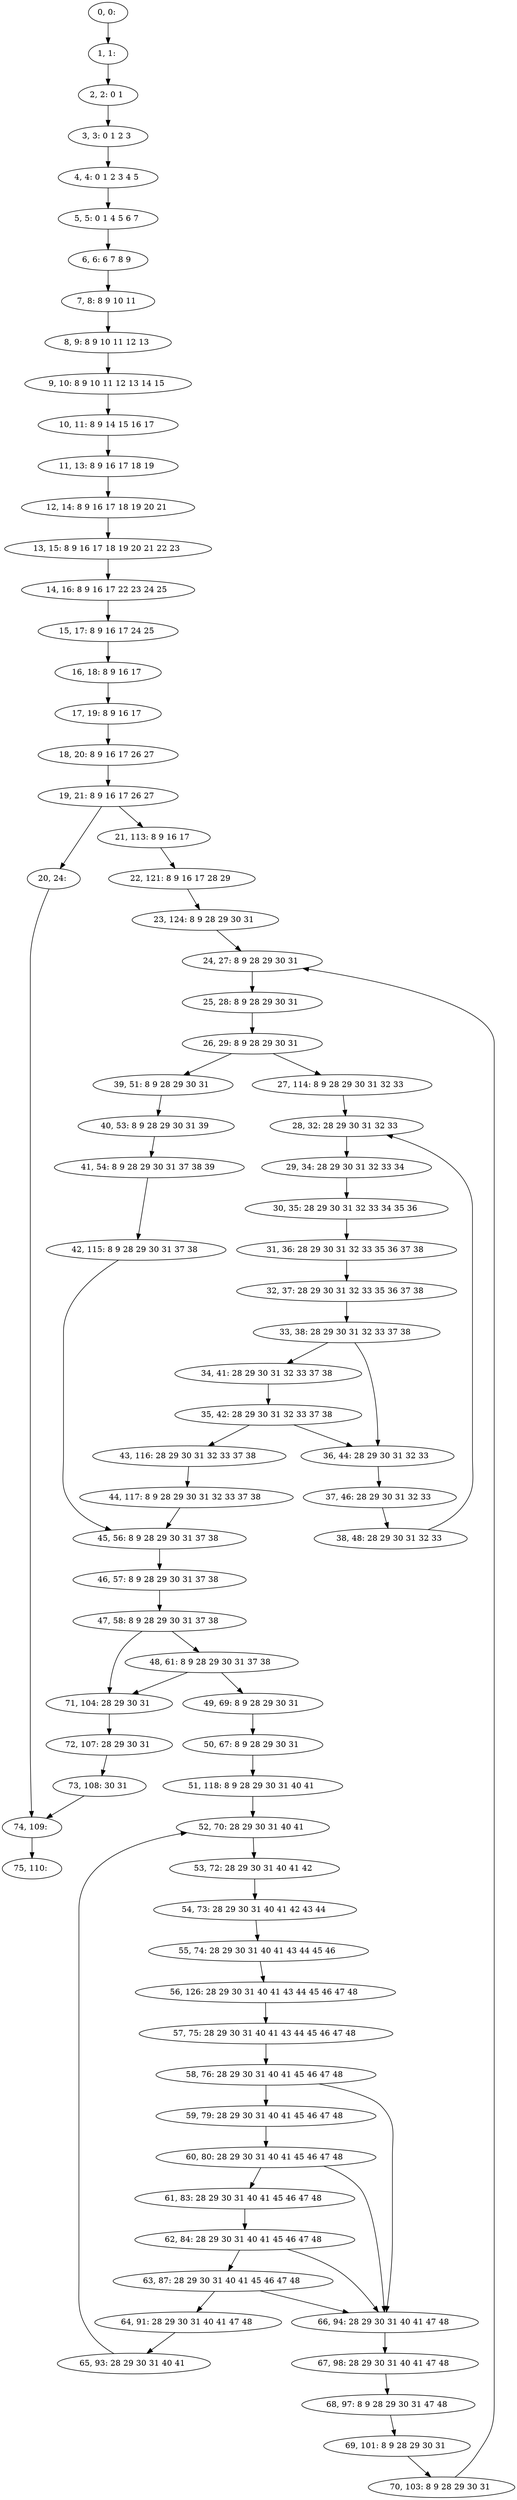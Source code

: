 digraph G {
0[label="0, 0: "];
1[label="1, 1: "];
2[label="2, 2: 0 1 "];
3[label="3, 3: 0 1 2 3 "];
4[label="4, 4: 0 1 2 3 4 5 "];
5[label="5, 5: 0 1 4 5 6 7 "];
6[label="6, 6: 6 7 8 9 "];
7[label="7, 8: 8 9 10 11 "];
8[label="8, 9: 8 9 10 11 12 13 "];
9[label="9, 10: 8 9 10 11 12 13 14 15 "];
10[label="10, 11: 8 9 14 15 16 17 "];
11[label="11, 13: 8 9 16 17 18 19 "];
12[label="12, 14: 8 9 16 17 18 19 20 21 "];
13[label="13, 15: 8 9 16 17 18 19 20 21 22 23 "];
14[label="14, 16: 8 9 16 17 22 23 24 25 "];
15[label="15, 17: 8 9 16 17 24 25 "];
16[label="16, 18: 8 9 16 17 "];
17[label="17, 19: 8 9 16 17 "];
18[label="18, 20: 8 9 16 17 26 27 "];
19[label="19, 21: 8 9 16 17 26 27 "];
20[label="20, 24: "];
21[label="21, 113: 8 9 16 17 "];
22[label="22, 121: 8 9 16 17 28 29 "];
23[label="23, 124: 8 9 28 29 30 31 "];
24[label="24, 27: 8 9 28 29 30 31 "];
25[label="25, 28: 8 9 28 29 30 31 "];
26[label="26, 29: 8 9 28 29 30 31 "];
27[label="27, 114: 8 9 28 29 30 31 32 33 "];
28[label="28, 32: 28 29 30 31 32 33 "];
29[label="29, 34: 28 29 30 31 32 33 34 "];
30[label="30, 35: 28 29 30 31 32 33 34 35 36 "];
31[label="31, 36: 28 29 30 31 32 33 35 36 37 38 "];
32[label="32, 37: 28 29 30 31 32 33 35 36 37 38 "];
33[label="33, 38: 28 29 30 31 32 33 37 38 "];
34[label="34, 41: 28 29 30 31 32 33 37 38 "];
35[label="35, 42: 28 29 30 31 32 33 37 38 "];
36[label="36, 44: 28 29 30 31 32 33 "];
37[label="37, 46: 28 29 30 31 32 33 "];
38[label="38, 48: 28 29 30 31 32 33 "];
39[label="39, 51: 8 9 28 29 30 31 "];
40[label="40, 53: 8 9 28 29 30 31 39 "];
41[label="41, 54: 8 9 28 29 30 31 37 38 39 "];
42[label="42, 115: 8 9 28 29 30 31 37 38 "];
43[label="43, 116: 28 29 30 31 32 33 37 38 "];
44[label="44, 117: 8 9 28 29 30 31 32 33 37 38 "];
45[label="45, 56: 8 9 28 29 30 31 37 38 "];
46[label="46, 57: 8 9 28 29 30 31 37 38 "];
47[label="47, 58: 8 9 28 29 30 31 37 38 "];
48[label="48, 61: 8 9 28 29 30 31 37 38 "];
49[label="49, 69: 8 9 28 29 30 31 "];
50[label="50, 67: 8 9 28 29 30 31 "];
51[label="51, 118: 8 9 28 29 30 31 40 41 "];
52[label="52, 70: 28 29 30 31 40 41 "];
53[label="53, 72: 28 29 30 31 40 41 42 "];
54[label="54, 73: 28 29 30 31 40 41 42 43 44 "];
55[label="55, 74: 28 29 30 31 40 41 43 44 45 46 "];
56[label="56, 126: 28 29 30 31 40 41 43 44 45 46 47 48 "];
57[label="57, 75: 28 29 30 31 40 41 43 44 45 46 47 48 "];
58[label="58, 76: 28 29 30 31 40 41 45 46 47 48 "];
59[label="59, 79: 28 29 30 31 40 41 45 46 47 48 "];
60[label="60, 80: 28 29 30 31 40 41 45 46 47 48 "];
61[label="61, 83: 28 29 30 31 40 41 45 46 47 48 "];
62[label="62, 84: 28 29 30 31 40 41 45 46 47 48 "];
63[label="63, 87: 28 29 30 31 40 41 45 46 47 48 "];
64[label="64, 91: 28 29 30 31 40 41 47 48 "];
65[label="65, 93: 28 29 30 31 40 41 "];
66[label="66, 94: 28 29 30 31 40 41 47 48 "];
67[label="67, 98: 28 29 30 31 40 41 47 48 "];
68[label="68, 97: 8 9 28 29 30 31 47 48 "];
69[label="69, 101: 8 9 28 29 30 31 "];
70[label="70, 103: 8 9 28 29 30 31 "];
71[label="71, 104: 28 29 30 31 "];
72[label="72, 107: 28 29 30 31 "];
73[label="73, 108: 30 31 "];
74[label="74, 109: "];
75[label="75, 110: "];
0->1 ;
1->2 ;
2->3 ;
3->4 ;
4->5 ;
5->6 ;
6->7 ;
7->8 ;
8->9 ;
9->10 ;
10->11 ;
11->12 ;
12->13 ;
13->14 ;
14->15 ;
15->16 ;
16->17 ;
17->18 ;
18->19 ;
19->20 ;
19->21 ;
20->74 ;
21->22 ;
22->23 ;
23->24 ;
24->25 ;
25->26 ;
26->27 ;
26->39 ;
27->28 ;
28->29 ;
29->30 ;
30->31 ;
31->32 ;
32->33 ;
33->34 ;
33->36 ;
34->35 ;
35->36 ;
35->43 ;
36->37 ;
37->38 ;
38->28 ;
39->40 ;
40->41 ;
41->42 ;
42->45 ;
43->44 ;
44->45 ;
45->46 ;
46->47 ;
47->48 ;
47->71 ;
48->49 ;
48->71 ;
49->50 ;
50->51 ;
51->52 ;
52->53 ;
53->54 ;
54->55 ;
55->56 ;
56->57 ;
57->58 ;
58->59 ;
58->66 ;
59->60 ;
60->61 ;
60->66 ;
61->62 ;
62->63 ;
62->66 ;
63->64 ;
63->66 ;
64->65 ;
65->52 ;
66->67 ;
67->68 ;
68->69 ;
69->70 ;
70->24 ;
71->72 ;
72->73 ;
73->74 ;
74->75 ;
}
